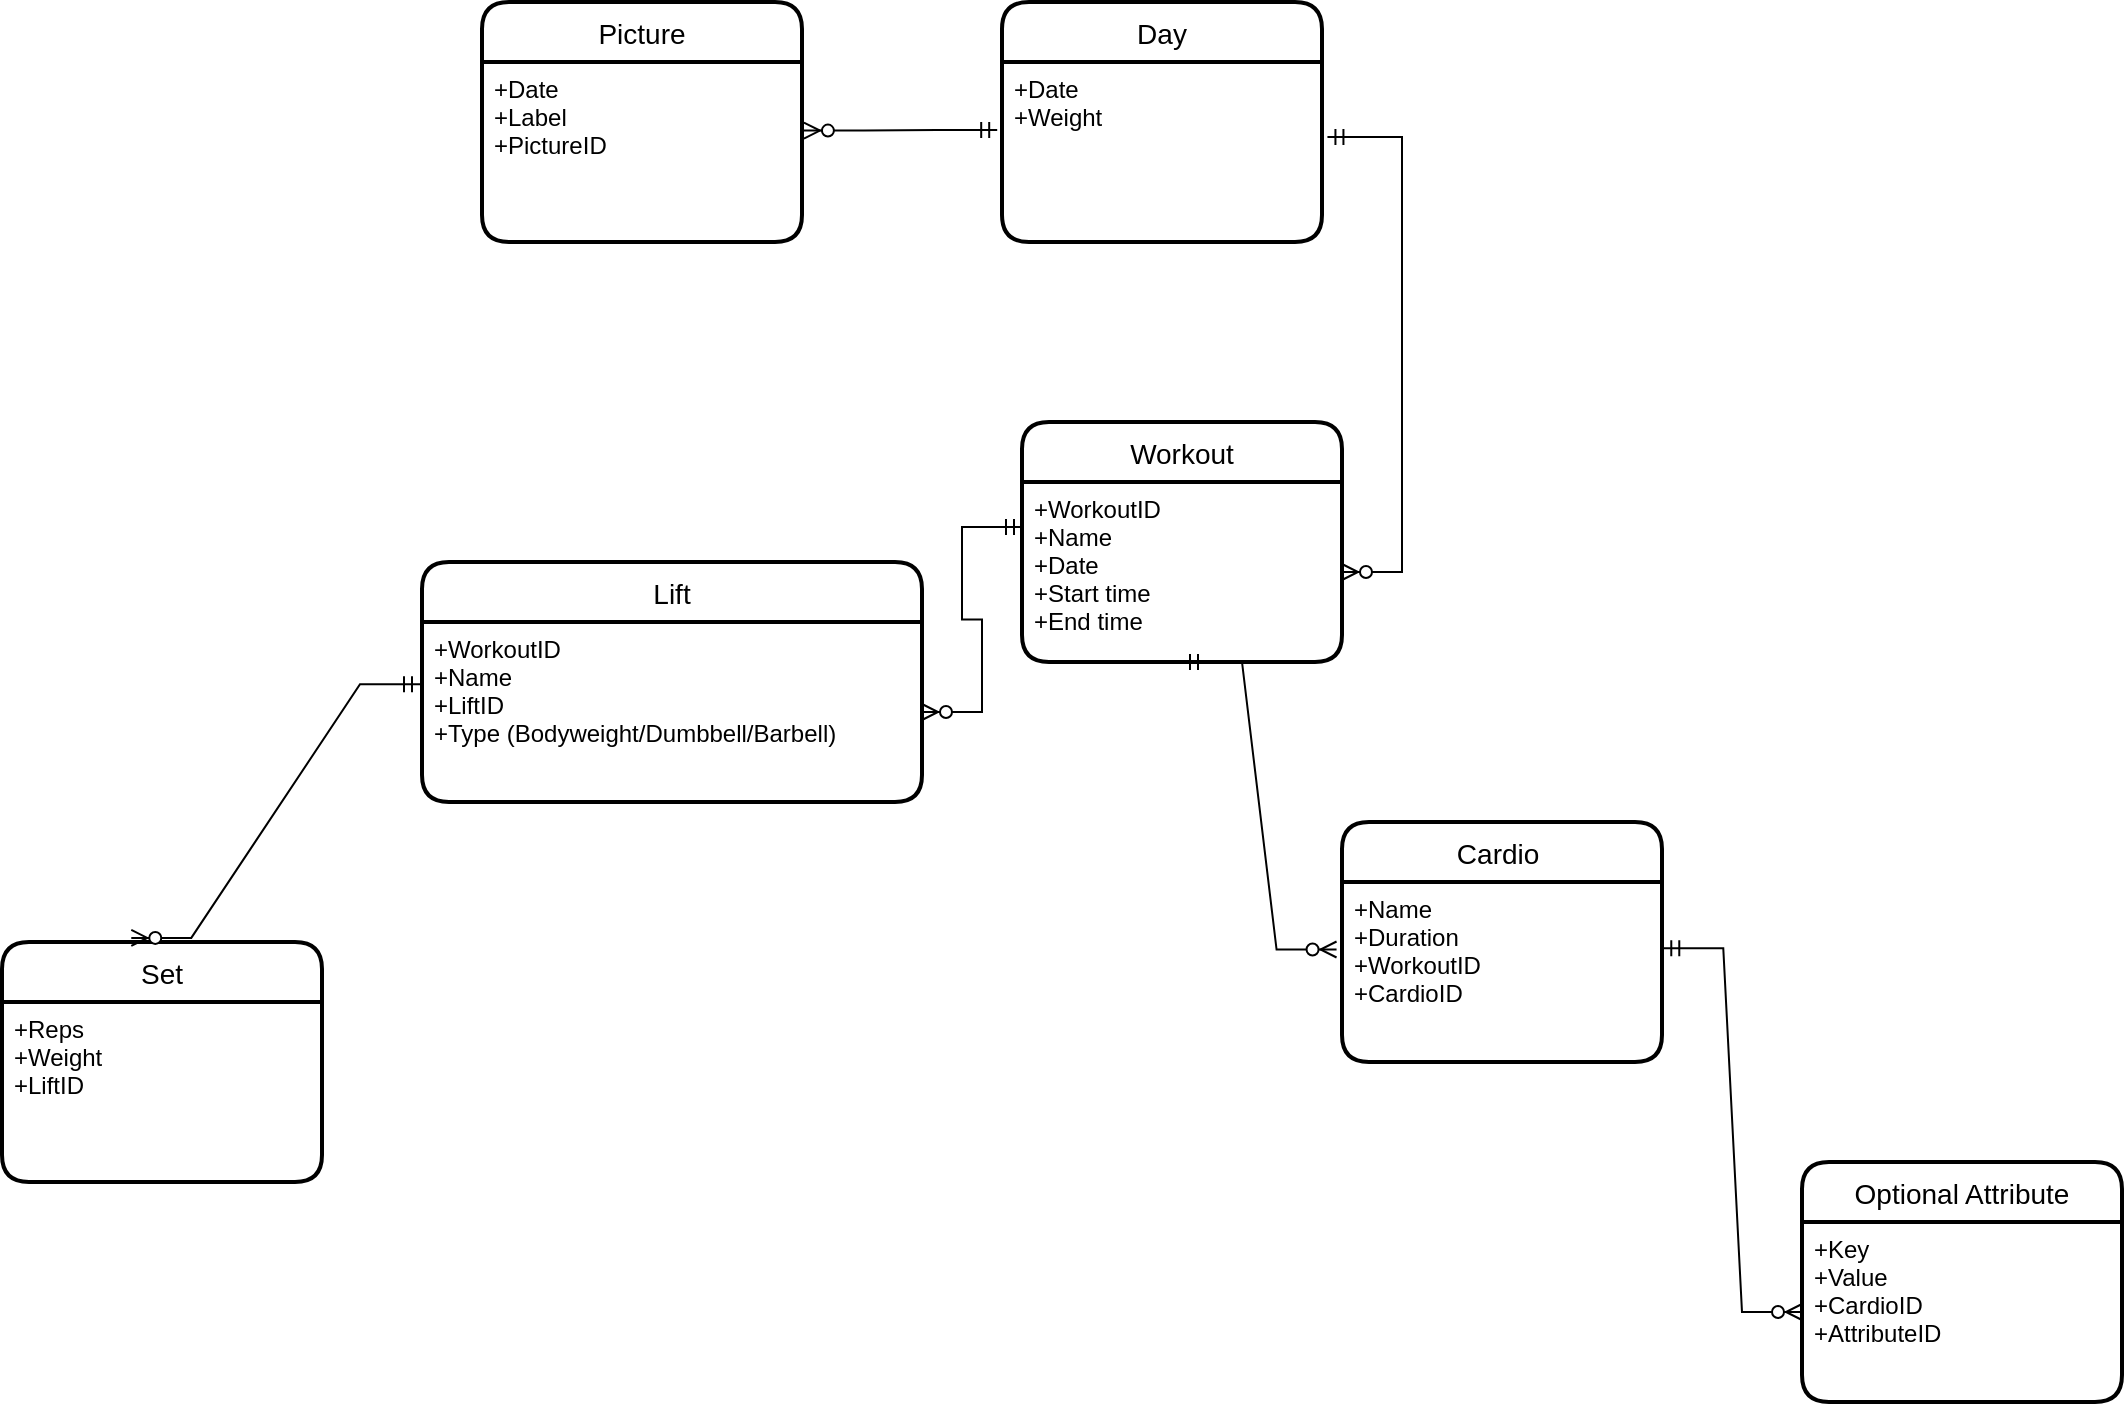 <mxfile version="17.1.3" type="github">
  <diagram id="WasPVRIk0ApV1e_4AKNY" name="Page-1">
    <mxGraphModel dx="2496" dy="1883" grid="1" gridSize="10" guides="1" tooltips="1" connect="1" arrows="1" fold="1" page="1" pageScale="1" pageWidth="850" pageHeight="1100" math="0" shadow="0">
      <root>
        <mxCell id="0" />
        <mxCell id="1" parent="0" />
        <mxCell id="_HpeWGe5K6VpGaseEiUT-1" value="Lift" style="swimlane;childLayout=stackLayout;horizontal=1;startSize=30;horizontalStack=0;rounded=1;fontSize=14;fontStyle=0;strokeWidth=2;resizeParent=0;resizeLast=1;shadow=0;dashed=0;align=center;" vertex="1" parent="1">
          <mxGeometry x="60" y="60" width="250" height="120" as="geometry" />
        </mxCell>
        <mxCell id="_HpeWGe5K6VpGaseEiUT-2" value="+WorkoutID&#xa;+Name&#xa;+LiftID&#xa;+Type (Bodyweight/Dumbbell/Barbell)" style="align=left;strokeColor=none;fillColor=none;spacingLeft=4;fontSize=12;verticalAlign=top;resizable=0;rotatable=0;part=1;" vertex="1" parent="_HpeWGe5K6VpGaseEiUT-1">
          <mxGeometry y="30" width="250" height="90" as="geometry" />
        </mxCell>
        <mxCell id="_HpeWGe5K6VpGaseEiUT-3" value="Set" style="swimlane;childLayout=stackLayout;horizontal=1;startSize=30;horizontalStack=0;rounded=1;fontSize=14;fontStyle=0;strokeWidth=2;resizeParent=0;resizeLast=1;shadow=0;dashed=0;align=center;" vertex="1" parent="1">
          <mxGeometry x="-150" y="250" width="160" height="120" as="geometry" />
        </mxCell>
        <mxCell id="_HpeWGe5K6VpGaseEiUT-4" value="+Reps&#xa;+Weight&#xa;+LiftID" style="align=left;strokeColor=none;fillColor=none;spacingLeft=4;fontSize=12;verticalAlign=top;resizable=0;rotatable=0;part=1;" vertex="1" parent="_HpeWGe5K6VpGaseEiUT-3">
          <mxGeometry y="30" width="160" height="90" as="geometry" />
        </mxCell>
        <mxCell id="_HpeWGe5K6VpGaseEiUT-5" value="Workout" style="swimlane;childLayout=stackLayout;horizontal=1;startSize=30;horizontalStack=0;rounded=1;fontSize=14;fontStyle=0;strokeWidth=2;resizeParent=0;resizeLast=1;shadow=0;dashed=0;align=center;" vertex="1" parent="1">
          <mxGeometry x="360" y="-10" width="160" height="120" as="geometry" />
        </mxCell>
        <mxCell id="_HpeWGe5K6VpGaseEiUT-6" value="+WorkoutID&#xa;+Name&#xa;+Date&#xa;+Start time&#xa;+End time" style="align=left;strokeColor=none;fillColor=none;spacingLeft=4;fontSize=12;verticalAlign=top;resizable=0;rotatable=0;part=1;" vertex="1" parent="_HpeWGe5K6VpGaseEiUT-5">
          <mxGeometry y="30" width="160" height="90" as="geometry" />
        </mxCell>
        <mxCell id="_HpeWGe5K6VpGaseEiUT-7" value="" style="edgeStyle=entityRelationEdgeStyle;fontSize=12;html=1;endArrow=ERzeroToMany;startArrow=ERmandOne;rounded=0;exitX=1.017;exitY=0.416;exitDx=0;exitDy=0;exitPerimeter=0;" edge="1" parent="1" source="_HpeWGe5K6VpGaseEiUT-9" target="_HpeWGe5K6VpGaseEiUT-6">
          <mxGeometry width="100" height="100" relative="1" as="geometry">
            <mxPoint x="480" y="-140" as="sourcePoint" />
            <mxPoint x="590" y="-80" as="targetPoint" />
          </mxGeometry>
        </mxCell>
        <mxCell id="_HpeWGe5K6VpGaseEiUT-8" value="Day" style="swimlane;childLayout=stackLayout;horizontal=1;startSize=30;horizontalStack=0;rounded=1;fontSize=14;fontStyle=0;strokeWidth=2;resizeParent=0;resizeLast=1;shadow=0;dashed=0;align=center;" vertex="1" parent="1">
          <mxGeometry x="350" y="-220" width="160" height="120" as="geometry" />
        </mxCell>
        <mxCell id="_HpeWGe5K6VpGaseEiUT-9" value="+Date&#xa;+Weight&#xa;" style="align=left;strokeColor=none;fillColor=none;spacingLeft=4;fontSize=12;verticalAlign=top;resizable=0;rotatable=0;part=1;" vertex="1" parent="_HpeWGe5K6VpGaseEiUT-8">
          <mxGeometry y="30" width="160" height="90" as="geometry" />
        </mxCell>
        <mxCell id="_HpeWGe5K6VpGaseEiUT-10" value="Picture" style="swimlane;childLayout=stackLayout;horizontal=1;startSize=30;horizontalStack=0;rounded=1;fontSize=14;fontStyle=0;strokeWidth=2;resizeParent=0;resizeLast=1;shadow=0;dashed=0;align=center;" vertex="1" parent="1">
          <mxGeometry x="90" y="-220" width="160" height="120" as="geometry" />
        </mxCell>
        <mxCell id="_HpeWGe5K6VpGaseEiUT-11" value="+Date&#xa;+Label&#xa;+PictureID" style="align=left;strokeColor=none;fillColor=none;spacingLeft=4;fontSize=12;verticalAlign=top;resizable=0;rotatable=0;part=1;" vertex="1" parent="_HpeWGe5K6VpGaseEiUT-10">
          <mxGeometry y="30" width="160" height="90" as="geometry" />
        </mxCell>
        <mxCell id="_HpeWGe5K6VpGaseEiUT-12" value="" style="edgeStyle=entityRelationEdgeStyle;fontSize=12;html=1;endArrow=ERzeroToMany;startArrow=ERmandOne;rounded=0;exitX=-0.015;exitY=0.378;exitDx=0;exitDy=0;exitPerimeter=0;entryX=1.006;entryY=0.381;entryDx=0;entryDy=0;entryPerimeter=0;" edge="1" parent="1" source="_HpeWGe5K6VpGaseEiUT-9" target="_HpeWGe5K6VpGaseEiUT-11">
          <mxGeometry width="100" height="100" relative="1" as="geometry">
            <mxPoint x="312.72" y="-150.0" as="sourcePoint" />
            <mxPoint x="320" y="67.56" as="targetPoint" />
          </mxGeometry>
        </mxCell>
        <mxCell id="_HpeWGe5K6VpGaseEiUT-13" value="Cardio " style="swimlane;childLayout=stackLayout;horizontal=1;startSize=30;horizontalStack=0;rounded=1;fontSize=14;fontStyle=0;strokeWidth=2;resizeParent=0;resizeLast=1;shadow=0;dashed=0;align=center;" vertex="1" parent="1">
          <mxGeometry x="520" y="190" width="160" height="120" as="geometry" />
        </mxCell>
        <mxCell id="_HpeWGe5K6VpGaseEiUT-14" value="+Name&#xa;+Duration&#xa;+WorkoutID&#xa;+CardioID" style="align=left;strokeColor=none;fillColor=none;spacingLeft=4;fontSize=12;verticalAlign=top;resizable=0;rotatable=0;part=1;" vertex="1" parent="_HpeWGe5K6VpGaseEiUT-13">
          <mxGeometry y="30" width="160" height="90" as="geometry" />
        </mxCell>
        <mxCell id="_HpeWGe5K6VpGaseEiUT-15" value="" style="edgeStyle=entityRelationEdgeStyle;fontSize=12;html=1;endArrow=ERzeroToMany;startArrow=ERmandOne;rounded=0;exitX=0.5;exitY=1;exitDx=0;exitDy=0;entryX=-0.017;entryY=0.375;entryDx=0;entryDy=0;entryPerimeter=0;" edge="1" parent="1" source="_HpeWGe5K6VpGaseEiUT-6" target="_HpeWGe5K6VpGaseEiUT-14">
          <mxGeometry width="100" height="100" relative="1" as="geometry">
            <mxPoint x="452.72" y="120.0" as="sourcePoint" />
            <mxPoint x="470" y="340" as="targetPoint" />
          </mxGeometry>
        </mxCell>
        <mxCell id="_HpeWGe5K6VpGaseEiUT-16" value="Optional Attribute" style="swimlane;childLayout=stackLayout;horizontal=1;startSize=30;horizontalStack=0;rounded=1;fontSize=14;fontStyle=0;strokeWidth=2;resizeParent=0;resizeLast=1;shadow=0;dashed=0;align=center;" vertex="1" parent="1">
          <mxGeometry x="750" y="360" width="160" height="120" as="geometry" />
        </mxCell>
        <mxCell id="_HpeWGe5K6VpGaseEiUT-17" value="+Key&#xa;+Value&#xa;+CardioID&#xa;+AttributeID" style="align=left;strokeColor=none;fillColor=none;spacingLeft=4;fontSize=12;verticalAlign=top;resizable=0;rotatable=0;part=1;" vertex="1" parent="_HpeWGe5K6VpGaseEiUT-16">
          <mxGeometry y="30" width="160" height="90" as="geometry" />
        </mxCell>
        <mxCell id="_HpeWGe5K6VpGaseEiUT-18" value="" style="edgeStyle=entityRelationEdgeStyle;fontSize=12;html=1;endArrow=ERzeroToMany;startArrow=ERmandOne;rounded=0;exitX=1.004;exitY=0.368;exitDx=0;exitDy=0;exitPerimeter=0;entryX=0;entryY=0.5;entryDx=0;entryDy=0;" edge="1" parent="1" source="_HpeWGe5K6VpGaseEiUT-14" target="_HpeWGe5K6VpGaseEiUT-17">
          <mxGeometry width="100" height="100" relative="1" as="geometry">
            <mxPoint x="426.36" y="260.0" as="sourcePoint" />
            <mxPoint x="433.64" y="477.56" as="targetPoint" />
          </mxGeometry>
        </mxCell>
        <mxCell id="_HpeWGe5K6VpGaseEiUT-19" value="" style="edgeStyle=entityRelationEdgeStyle;fontSize=12;html=1;endArrow=ERzeroToMany;startArrow=ERmandOne;rounded=0;entryX=1;entryY=0.5;entryDx=0;entryDy=0;exitX=0;exitY=0.25;exitDx=0;exitDy=0;" edge="1" parent="1" source="_HpeWGe5K6VpGaseEiUT-6" target="_HpeWGe5K6VpGaseEiUT-2">
          <mxGeometry width="100" height="100" relative="1" as="geometry">
            <mxPoint x="200" y="100" as="sourcePoint" />
            <mxPoint x="300" as="targetPoint" />
          </mxGeometry>
        </mxCell>
        <mxCell id="_HpeWGe5K6VpGaseEiUT-20" value="" style="edgeStyle=entityRelationEdgeStyle;fontSize=12;html=1;endArrow=ERzeroToMany;startArrow=ERmandOne;rounded=0;entryX=0.404;entryY=-0.017;entryDx=0;entryDy=0;exitX=-0.004;exitY=0.346;exitDx=0;exitDy=0;exitPerimeter=0;entryPerimeter=0;" edge="1" parent="1" source="_HpeWGe5K6VpGaseEiUT-2" target="_HpeWGe5K6VpGaseEiUT-3">
          <mxGeometry width="100" height="100" relative="1" as="geometry">
            <mxPoint x="210" y="230" as="sourcePoint" />
            <mxPoint x="160" y="402.5" as="targetPoint" />
          </mxGeometry>
        </mxCell>
      </root>
    </mxGraphModel>
  </diagram>
</mxfile>
